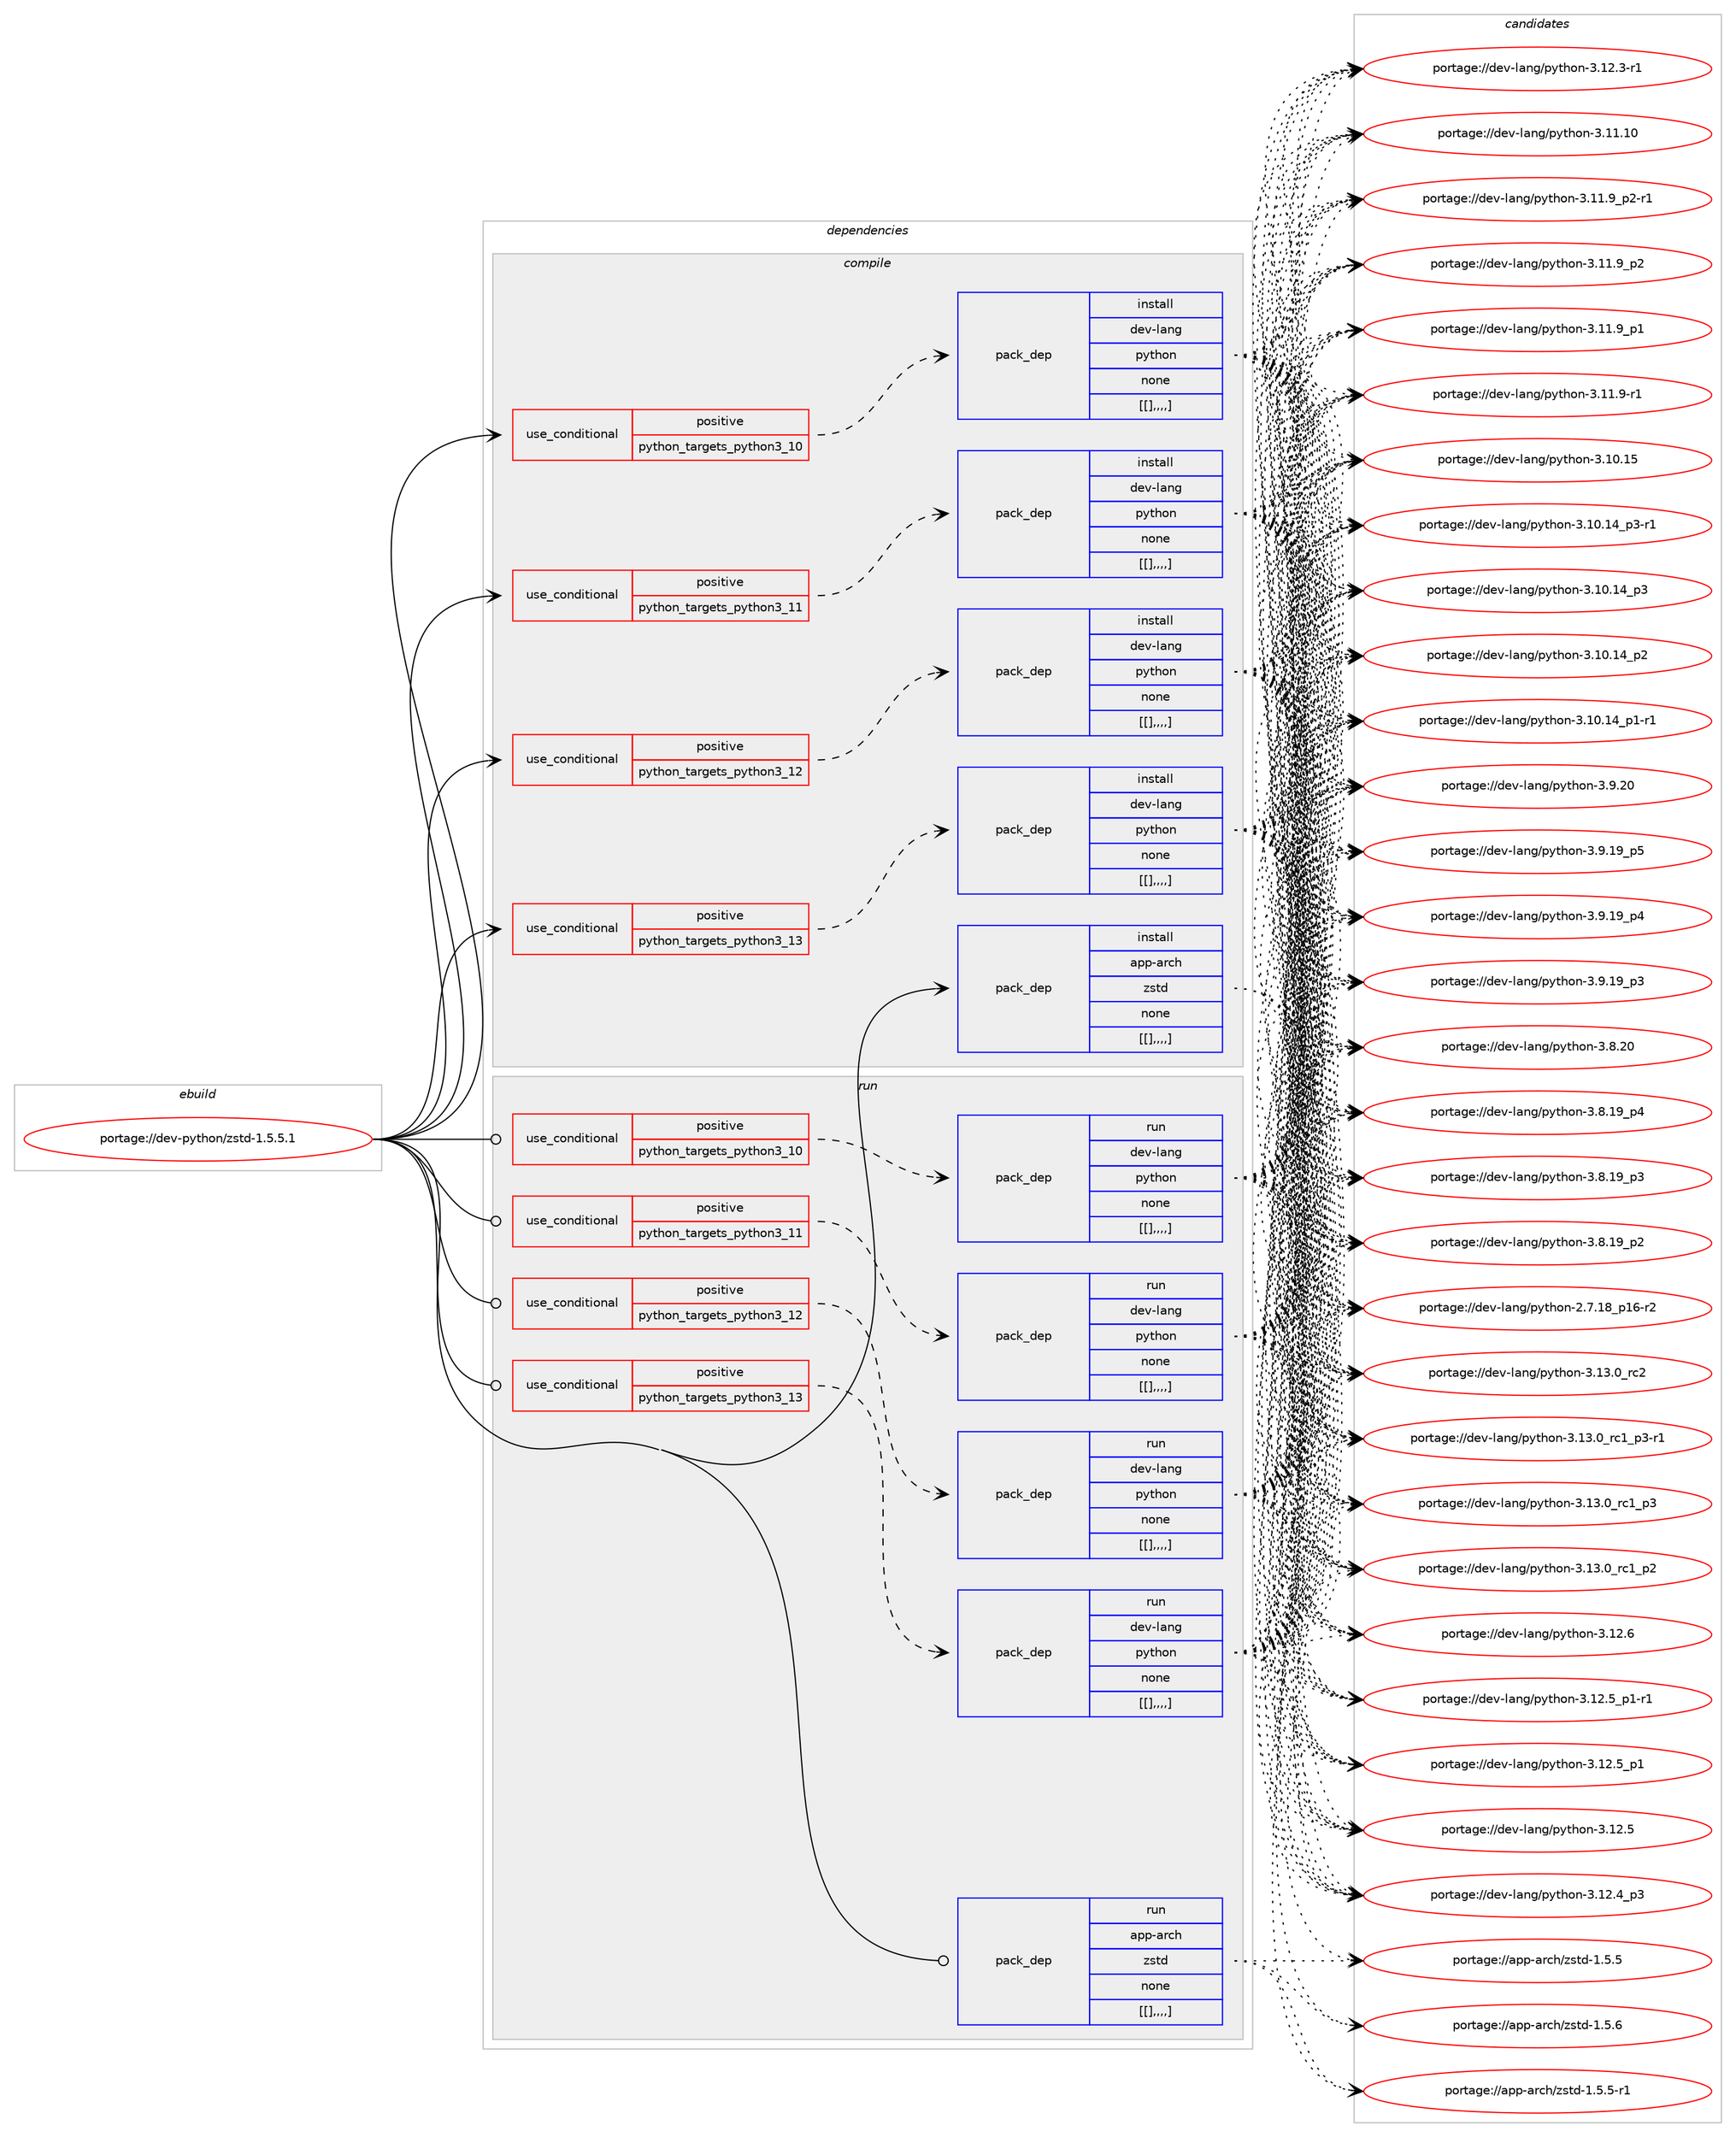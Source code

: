 digraph prolog {

# *************
# Graph options
# *************

newrank=true;
concentrate=true;
compound=true;
graph [rankdir=LR,fontname=Helvetica,fontsize=10,ranksep=1.5];#, ranksep=2.5, nodesep=0.2];
edge  [arrowhead=vee];
node  [fontname=Helvetica,fontsize=10];

# **********
# The ebuild
# **********

subgraph cluster_leftcol {
color=gray;
label=<<i>ebuild</i>>;
id [label="portage://dev-python/zstd-1.5.5.1", color=red, width=4, href="../dev-python/zstd-1.5.5.1.svg"];
}

# ****************
# The dependencies
# ****************

subgraph cluster_midcol {
color=gray;
label=<<i>dependencies</i>>;
subgraph cluster_compile {
fillcolor="#eeeeee";
style=filled;
label=<<i>compile</i>>;
subgraph cond42718 {
dependency170737 [label=<<TABLE BORDER="0" CELLBORDER="1" CELLSPACING="0" CELLPADDING="4"><TR><TD ROWSPAN="3" CELLPADDING="10">use_conditional</TD></TR><TR><TD>positive</TD></TR><TR><TD>python_targets_python3_10</TD></TR></TABLE>>, shape=none, color=red];
subgraph pack126753 {
dependency170738 [label=<<TABLE BORDER="0" CELLBORDER="1" CELLSPACING="0" CELLPADDING="4" WIDTH="220"><TR><TD ROWSPAN="6" CELLPADDING="30">pack_dep</TD></TR><TR><TD WIDTH="110">install</TD></TR><TR><TD>dev-lang</TD></TR><TR><TD>python</TD></TR><TR><TD>none</TD></TR><TR><TD>[[],,,,]</TD></TR></TABLE>>, shape=none, color=blue];
}
dependency170737:e -> dependency170738:w [weight=20,style="dashed",arrowhead="vee"];
}
id:e -> dependency170737:w [weight=20,style="solid",arrowhead="vee"];
subgraph cond42719 {
dependency170739 [label=<<TABLE BORDER="0" CELLBORDER="1" CELLSPACING="0" CELLPADDING="4"><TR><TD ROWSPAN="3" CELLPADDING="10">use_conditional</TD></TR><TR><TD>positive</TD></TR><TR><TD>python_targets_python3_11</TD></TR></TABLE>>, shape=none, color=red];
subgraph pack126754 {
dependency170740 [label=<<TABLE BORDER="0" CELLBORDER="1" CELLSPACING="0" CELLPADDING="4" WIDTH="220"><TR><TD ROWSPAN="6" CELLPADDING="30">pack_dep</TD></TR><TR><TD WIDTH="110">install</TD></TR><TR><TD>dev-lang</TD></TR><TR><TD>python</TD></TR><TR><TD>none</TD></TR><TR><TD>[[],,,,]</TD></TR></TABLE>>, shape=none, color=blue];
}
dependency170739:e -> dependency170740:w [weight=20,style="dashed",arrowhead="vee"];
}
id:e -> dependency170739:w [weight=20,style="solid",arrowhead="vee"];
subgraph cond42720 {
dependency170741 [label=<<TABLE BORDER="0" CELLBORDER="1" CELLSPACING="0" CELLPADDING="4"><TR><TD ROWSPAN="3" CELLPADDING="10">use_conditional</TD></TR><TR><TD>positive</TD></TR><TR><TD>python_targets_python3_12</TD></TR></TABLE>>, shape=none, color=red];
subgraph pack126755 {
dependency170742 [label=<<TABLE BORDER="0" CELLBORDER="1" CELLSPACING="0" CELLPADDING="4" WIDTH="220"><TR><TD ROWSPAN="6" CELLPADDING="30">pack_dep</TD></TR><TR><TD WIDTH="110">install</TD></TR><TR><TD>dev-lang</TD></TR><TR><TD>python</TD></TR><TR><TD>none</TD></TR><TR><TD>[[],,,,]</TD></TR></TABLE>>, shape=none, color=blue];
}
dependency170741:e -> dependency170742:w [weight=20,style="dashed",arrowhead="vee"];
}
id:e -> dependency170741:w [weight=20,style="solid",arrowhead="vee"];
subgraph cond42721 {
dependency170743 [label=<<TABLE BORDER="0" CELLBORDER="1" CELLSPACING="0" CELLPADDING="4"><TR><TD ROWSPAN="3" CELLPADDING="10">use_conditional</TD></TR><TR><TD>positive</TD></TR><TR><TD>python_targets_python3_13</TD></TR></TABLE>>, shape=none, color=red];
subgraph pack126756 {
dependency170744 [label=<<TABLE BORDER="0" CELLBORDER="1" CELLSPACING="0" CELLPADDING="4" WIDTH="220"><TR><TD ROWSPAN="6" CELLPADDING="30">pack_dep</TD></TR><TR><TD WIDTH="110">install</TD></TR><TR><TD>dev-lang</TD></TR><TR><TD>python</TD></TR><TR><TD>none</TD></TR><TR><TD>[[],,,,]</TD></TR></TABLE>>, shape=none, color=blue];
}
dependency170743:e -> dependency170744:w [weight=20,style="dashed",arrowhead="vee"];
}
id:e -> dependency170743:w [weight=20,style="solid",arrowhead="vee"];
subgraph pack126757 {
dependency170745 [label=<<TABLE BORDER="0" CELLBORDER="1" CELLSPACING="0" CELLPADDING="4" WIDTH="220"><TR><TD ROWSPAN="6" CELLPADDING="30">pack_dep</TD></TR><TR><TD WIDTH="110">install</TD></TR><TR><TD>app-arch</TD></TR><TR><TD>zstd</TD></TR><TR><TD>none</TD></TR><TR><TD>[[],,,,]</TD></TR></TABLE>>, shape=none, color=blue];
}
id:e -> dependency170745:w [weight=20,style="solid",arrowhead="vee"];
}
subgraph cluster_compileandrun {
fillcolor="#eeeeee";
style=filled;
label=<<i>compile and run</i>>;
}
subgraph cluster_run {
fillcolor="#eeeeee";
style=filled;
label=<<i>run</i>>;
subgraph cond42722 {
dependency170746 [label=<<TABLE BORDER="0" CELLBORDER="1" CELLSPACING="0" CELLPADDING="4"><TR><TD ROWSPAN="3" CELLPADDING="10">use_conditional</TD></TR><TR><TD>positive</TD></TR><TR><TD>python_targets_python3_10</TD></TR></TABLE>>, shape=none, color=red];
subgraph pack126758 {
dependency170747 [label=<<TABLE BORDER="0" CELLBORDER="1" CELLSPACING="0" CELLPADDING="4" WIDTH="220"><TR><TD ROWSPAN="6" CELLPADDING="30">pack_dep</TD></TR><TR><TD WIDTH="110">run</TD></TR><TR><TD>dev-lang</TD></TR><TR><TD>python</TD></TR><TR><TD>none</TD></TR><TR><TD>[[],,,,]</TD></TR></TABLE>>, shape=none, color=blue];
}
dependency170746:e -> dependency170747:w [weight=20,style="dashed",arrowhead="vee"];
}
id:e -> dependency170746:w [weight=20,style="solid",arrowhead="odot"];
subgraph cond42723 {
dependency170748 [label=<<TABLE BORDER="0" CELLBORDER="1" CELLSPACING="0" CELLPADDING="4"><TR><TD ROWSPAN="3" CELLPADDING="10">use_conditional</TD></TR><TR><TD>positive</TD></TR><TR><TD>python_targets_python3_11</TD></TR></TABLE>>, shape=none, color=red];
subgraph pack126759 {
dependency170749 [label=<<TABLE BORDER="0" CELLBORDER="1" CELLSPACING="0" CELLPADDING="4" WIDTH="220"><TR><TD ROWSPAN="6" CELLPADDING="30">pack_dep</TD></TR><TR><TD WIDTH="110">run</TD></TR><TR><TD>dev-lang</TD></TR><TR><TD>python</TD></TR><TR><TD>none</TD></TR><TR><TD>[[],,,,]</TD></TR></TABLE>>, shape=none, color=blue];
}
dependency170748:e -> dependency170749:w [weight=20,style="dashed",arrowhead="vee"];
}
id:e -> dependency170748:w [weight=20,style="solid",arrowhead="odot"];
subgraph cond42724 {
dependency170750 [label=<<TABLE BORDER="0" CELLBORDER="1" CELLSPACING="0" CELLPADDING="4"><TR><TD ROWSPAN="3" CELLPADDING="10">use_conditional</TD></TR><TR><TD>positive</TD></TR><TR><TD>python_targets_python3_12</TD></TR></TABLE>>, shape=none, color=red];
subgraph pack126760 {
dependency170751 [label=<<TABLE BORDER="0" CELLBORDER="1" CELLSPACING="0" CELLPADDING="4" WIDTH="220"><TR><TD ROWSPAN="6" CELLPADDING="30">pack_dep</TD></TR><TR><TD WIDTH="110">run</TD></TR><TR><TD>dev-lang</TD></TR><TR><TD>python</TD></TR><TR><TD>none</TD></TR><TR><TD>[[],,,,]</TD></TR></TABLE>>, shape=none, color=blue];
}
dependency170750:e -> dependency170751:w [weight=20,style="dashed",arrowhead="vee"];
}
id:e -> dependency170750:w [weight=20,style="solid",arrowhead="odot"];
subgraph cond42725 {
dependency170752 [label=<<TABLE BORDER="0" CELLBORDER="1" CELLSPACING="0" CELLPADDING="4"><TR><TD ROWSPAN="3" CELLPADDING="10">use_conditional</TD></TR><TR><TD>positive</TD></TR><TR><TD>python_targets_python3_13</TD></TR></TABLE>>, shape=none, color=red];
subgraph pack126761 {
dependency170753 [label=<<TABLE BORDER="0" CELLBORDER="1" CELLSPACING="0" CELLPADDING="4" WIDTH="220"><TR><TD ROWSPAN="6" CELLPADDING="30">pack_dep</TD></TR><TR><TD WIDTH="110">run</TD></TR><TR><TD>dev-lang</TD></TR><TR><TD>python</TD></TR><TR><TD>none</TD></TR><TR><TD>[[],,,,]</TD></TR></TABLE>>, shape=none, color=blue];
}
dependency170752:e -> dependency170753:w [weight=20,style="dashed",arrowhead="vee"];
}
id:e -> dependency170752:w [weight=20,style="solid",arrowhead="odot"];
subgraph pack126762 {
dependency170754 [label=<<TABLE BORDER="0" CELLBORDER="1" CELLSPACING="0" CELLPADDING="4" WIDTH="220"><TR><TD ROWSPAN="6" CELLPADDING="30">pack_dep</TD></TR><TR><TD WIDTH="110">run</TD></TR><TR><TD>app-arch</TD></TR><TR><TD>zstd</TD></TR><TR><TD>none</TD></TR><TR><TD>[[],,,,]</TD></TR></TABLE>>, shape=none, color=blue];
}
id:e -> dependency170754:w [weight=20,style="solid",arrowhead="odot"];
}
}

# **************
# The candidates
# **************

subgraph cluster_choices {
rank=same;
color=gray;
label=<<i>candidates</i>>;

subgraph choice126753 {
color=black;
nodesep=1;
choice10010111845108971101034711212111610411111045514649514648951149950 [label="portage://dev-lang/python-3.13.0_rc2", color=red, width=4,href="../dev-lang/python-3.13.0_rc2.svg"];
choice1001011184510897110103471121211161041111104551464951464895114994995112514511449 [label="portage://dev-lang/python-3.13.0_rc1_p3-r1", color=red, width=4,href="../dev-lang/python-3.13.0_rc1_p3-r1.svg"];
choice100101118451089711010347112121116104111110455146495146489511499499511251 [label="portage://dev-lang/python-3.13.0_rc1_p3", color=red, width=4,href="../dev-lang/python-3.13.0_rc1_p3.svg"];
choice100101118451089711010347112121116104111110455146495146489511499499511250 [label="portage://dev-lang/python-3.13.0_rc1_p2", color=red, width=4,href="../dev-lang/python-3.13.0_rc1_p2.svg"];
choice10010111845108971101034711212111610411111045514649504654 [label="portage://dev-lang/python-3.12.6", color=red, width=4,href="../dev-lang/python-3.12.6.svg"];
choice1001011184510897110103471121211161041111104551464950465395112494511449 [label="portage://dev-lang/python-3.12.5_p1-r1", color=red, width=4,href="../dev-lang/python-3.12.5_p1-r1.svg"];
choice100101118451089711010347112121116104111110455146495046539511249 [label="portage://dev-lang/python-3.12.5_p1", color=red, width=4,href="../dev-lang/python-3.12.5_p1.svg"];
choice10010111845108971101034711212111610411111045514649504653 [label="portage://dev-lang/python-3.12.5", color=red, width=4,href="../dev-lang/python-3.12.5.svg"];
choice100101118451089711010347112121116104111110455146495046529511251 [label="portage://dev-lang/python-3.12.4_p3", color=red, width=4,href="../dev-lang/python-3.12.4_p3.svg"];
choice100101118451089711010347112121116104111110455146495046514511449 [label="portage://dev-lang/python-3.12.3-r1", color=red, width=4,href="../dev-lang/python-3.12.3-r1.svg"];
choice1001011184510897110103471121211161041111104551464949464948 [label="portage://dev-lang/python-3.11.10", color=red, width=4,href="../dev-lang/python-3.11.10.svg"];
choice1001011184510897110103471121211161041111104551464949465795112504511449 [label="portage://dev-lang/python-3.11.9_p2-r1", color=red, width=4,href="../dev-lang/python-3.11.9_p2-r1.svg"];
choice100101118451089711010347112121116104111110455146494946579511250 [label="portage://dev-lang/python-3.11.9_p2", color=red, width=4,href="../dev-lang/python-3.11.9_p2.svg"];
choice100101118451089711010347112121116104111110455146494946579511249 [label="portage://dev-lang/python-3.11.9_p1", color=red, width=4,href="../dev-lang/python-3.11.9_p1.svg"];
choice100101118451089711010347112121116104111110455146494946574511449 [label="portage://dev-lang/python-3.11.9-r1", color=red, width=4,href="../dev-lang/python-3.11.9-r1.svg"];
choice1001011184510897110103471121211161041111104551464948464953 [label="portage://dev-lang/python-3.10.15", color=red, width=4,href="../dev-lang/python-3.10.15.svg"];
choice100101118451089711010347112121116104111110455146494846495295112514511449 [label="portage://dev-lang/python-3.10.14_p3-r1", color=red, width=4,href="../dev-lang/python-3.10.14_p3-r1.svg"];
choice10010111845108971101034711212111610411111045514649484649529511251 [label="portage://dev-lang/python-3.10.14_p3", color=red, width=4,href="../dev-lang/python-3.10.14_p3.svg"];
choice10010111845108971101034711212111610411111045514649484649529511250 [label="portage://dev-lang/python-3.10.14_p2", color=red, width=4,href="../dev-lang/python-3.10.14_p2.svg"];
choice100101118451089711010347112121116104111110455146494846495295112494511449 [label="portage://dev-lang/python-3.10.14_p1-r1", color=red, width=4,href="../dev-lang/python-3.10.14_p1-r1.svg"];
choice10010111845108971101034711212111610411111045514657465048 [label="portage://dev-lang/python-3.9.20", color=red, width=4,href="../dev-lang/python-3.9.20.svg"];
choice100101118451089711010347112121116104111110455146574649579511253 [label="portage://dev-lang/python-3.9.19_p5", color=red, width=4,href="../dev-lang/python-3.9.19_p5.svg"];
choice100101118451089711010347112121116104111110455146574649579511252 [label="portage://dev-lang/python-3.9.19_p4", color=red, width=4,href="../dev-lang/python-3.9.19_p4.svg"];
choice100101118451089711010347112121116104111110455146574649579511251 [label="portage://dev-lang/python-3.9.19_p3", color=red, width=4,href="../dev-lang/python-3.9.19_p3.svg"];
choice10010111845108971101034711212111610411111045514656465048 [label="portage://dev-lang/python-3.8.20", color=red, width=4,href="../dev-lang/python-3.8.20.svg"];
choice100101118451089711010347112121116104111110455146564649579511252 [label="portage://dev-lang/python-3.8.19_p4", color=red, width=4,href="../dev-lang/python-3.8.19_p4.svg"];
choice100101118451089711010347112121116104111110455146564649579511251 [label="portage://dev-lang/python-3.8.19_p3", color=red, width=4,href="../dev-lang/python-3.8.19_p3.svg"];
choice100101118451089711010347112121116104111110455146564649579511250 [label="portage://dev-lang/python-3.8.19_p2", color=red, width=4,href="../dev-lang/python-3.8.19_p2.svg"];
choice100101118451089711010347112121116104111110455046554649569511249544511450 [label="portage://dev-lang/python-2.7.18_p16-r2", color=red, width=4,href="../dev-lang/python-2.7.18_p16-r2.svg"];
dependency170738:e -> choice10010111845108971101034711212111610411111045514649514648951149950:w [style=dotted,weight="100"];
dependency170738:e -> choice1001011184510897110103471121211161041111104551464951464895114994995112514511449:w [style=dotted,weight="100"];
dependency170738:e -> choice100101118451089711010347112121116104111110455146495146489511499499511251:w [style=dotted,weight="100"];
dependency170738:e -> choice100101118451089711010347112121116104111110455146495146489511499499511250:w [style=dotted,weight="100"];
dependency170738:e -> choice10010111845108971101034711212111610411111045514649504654:w [style=dotted,weight="100"];
dependency170738:e -> choice1001011184510897110103471121211161041111104551464950465395112494511449:w [style=dotted,weight="100"];
dependency170738:e -> choice100101118451089711010347112121116104111110455146495046539511249:w [style=dotted,weight="100"];
dependency170738:e -> choice10010111845108971101034711212111610411111045514649504653:w [style=dotted,weight="100"];
dependency170738:e -> choice100101118451089711010347112121116104111110455146495046529511251:w [style=dotted,weight="100"];
dependency170738:e -> choice100101118451089711010347112121116104111110455146495046514511449:w [style=dotted,weight="100"];
dependency170738:e -> choice1001011184510897110103471121211161041111104551464949464948:w [style=dotted,weight="100"];
dependency170738:e -> choice1001011184510897110103471121211161041111104551464949465795112504511449:w [style=dotted,weight="100"];
dependency170738:e -> choice100101118451089711010347112121116104111110455146494946579511250:w [style=dotted,weight="100"];
dependency170738:e -> choice100101118451089711010347112121116104111110455146494946579511249:w [style=dotted,weight="100"];
dependency170738:e -> choice100101118451089711010347112121116104111110455146494946574511449:w [style=dotted,weight="100"];
dependency170738:e -> choice1001011184510897110103471121211161041111104551464948464953:w [style=dotted,weight="100"];
dependency170738:e -> choice100101118451089711010347112121116104111110455146494846495295112514511449:w [style=dotted,weight="100"];
dependency170738:e -> choice10010111845108971101034711212111610411111045514649484649529511251:w [style=dotted,weight="100"];
dependency170738:e -> choice10010111845108971101034711212111610411111045514649484649529511250:w [style=dotted,weight="100"];
dependency170738:e -> choice100101118451089711010347112121116104111110455146494846495295112494511449:w [style=dotted,weight="100"];
dependency170738:e -> choice10010111845108971101034711212111610411111045514657465048:w [style=dotted,weight="100"];
dependency170738:e -> choice100101118451089711010347112121116104111110455146574649579511253:w [style=dotted,weight="100"];
dependency170738:e -> choice100101118451089711010347112121116104111110455146574649579511252:w [style=dotted,weight="100"];
dependency170738:e -> choice100101118451089711010347112121116104111110455146574649579511251:w [style=dotted,weight="100"];
dependency170738:e -> choice10010111845108971101034711212111610411111045514656465048:w [style=dotted,weight="100"];
dependency170738:e -> choice100101118451089711010347112121116104111110455146564649579511252:w [style=dotted,weight="100"];
dependency170738:e -> choice100101118451089711010347112121116104111110455146564649579511251:w [style=dotted,weight="100"];
dependency170738:e -> choice100101118451089711010347112121116104111110455146564649579511250:w [style=dotted,weight="100"];
dependency170738:e -> choice100101118451089711010347112121116104111110455046554649569511249544511450:w [style=dotted,weight="100"];
}
subgraph choice126754 {
color=black;
nodesep=1;
choice10010111845108971101034711212111610411111045514649514648951149950 [label="portage://dev-lang/python-3.13.0_rc2", color=red, width=4,href="../dev-lang/python-3.13.0_rc2.svg"];
choice1001011184510897110103471121211161041111104551464951464895114994995112514511449 [label="portage://dev-lang/python-3.13.0_rc1_p3-r1", color=red, width=4,href="../dev-lang/python-3.13.0_rc1_p3-r1.svg"];
choice100101118451089711010347112121116104111110455146495146489511499499511251 [label="portage://dev-lang/python-3.13.0_rc1_p3", color=red, width=4,href="../dev-lang/python-3.13.0_rc1_p3.svg"];
choice100101118451089711010347112121116104111110455146495146489511499499511250 [label="portage://dev-lang/python-3.13.0_rc1_p2", color=red, width=4,href="../dev-lang/python-3.13.0_rc1_p2.svg"];
choice10010111845108971101034711212111610411111045514649504654 [label="portage://dev-lang/python-3.12.6", color=red, width=4,href="../dev-lang/python-3.12.6.svg"];
choice1001011184510897110103471121211161041111104551464950465395112494511449 [label="portage://dev-lang/python-3.12.5_p1-r1", color=red, width=4,href="../dev-lang/python-3.12.5_p1-r1.svg"];
choice100101118451089711010347112121116104111110455146495046539511249 [label="portage://dev-lang/python-3.12.5_p1", color=red, width=4,href="../dev-lang/python-3.12.5_p1.svg"];
choice10010111845108971101034711212111610411111045514649504653 [label="portage://dev-lang/python-3.12.5", color=red, width=4,href="../dev-lang/python-3.12.5.svg"];
choice100101118451089711010347112121116104111110455146495046529511251 [label="portage://dev-lang/python-3.12.4_p3", color=red, width=4,href="../dev-lang/python-3.12.4_p3.svg"];
choice100101118451089711010347112121116104111110455146495046514511449 [label="portage://dev-lang/python-3.12.3-r1", color=red, width=4,href="../dev-lang/python-3.12.3-r1.svg"];
choice1001011184510897110103471121211161041111104551464949464948 [label="portage://dev-lang/python-3.11.10", color=red, width=4,href="../dev-lang/python-3.11.10.svg"];
choice1001011184510897110103471121211161041111104551464949465795112504511449 [label="portage://dev-lang/python-3.11.9_p2-r1", color=red, width=4,href="../dev-lang/python-3.11.9_p2-r1.svg"];
choice100101118451089711010347112121116104111110455146494946579511250 [label="portage://dev-lang/python-3.11.9_p2", color=red, width=4,href="../dev-lang/python-3.11.9_p2.svg"];
choice100101118451089711010347112121116104111110455146494946579511249 [label="portage://dev-lang/python-3.11.9_p1", color=red, width=4,href="../dev-lang/python-3.11.9_p1.svg"];
choice100101118451089711010347112121116104111110455146494946574511449 [label="portage://dev-lang/python-3.11.9-r1", color=red, width=4,href="../dev-lang/python-3.11.9-r1.svg"];
choice1001011184510897110103471121211161041111104551464948464953 [label="portage://dev-lang/python-3.10.15", color=red, width=4,href="../dev-lang/python-3.10.15.svg"];
choice100101118451089711010347112121116104111110455146494846495295112514511449 [label="portage://dev-lang/python-3.10.14_p3-r1", color=red, width=4,href="../dev-lang/python-3.10.14_p3-r1.svg"];
choice10010111845108971101034711212111610411111045514649484649529511251 [label="portage://dev-lang/python-3.10.14_p3", color=red, width=4,href="../dev-lang/python-3.10.14_p3.svg"];
choice10010111845108971101034711212111610411111045514649484649529511250 [label="portage://dev-lang/python-3.10.14_p2", color=red, width=4,href="../dev-lang/python-3.10.14_p2.svg"];
choice100101118451089711010347112121116104111110455146494846495295112494511449 [label="portage://dev-lang/python-3.10.14_p1-r1", color=red, width=4,href="../dev-lang/python-3.10.14_p1-r1.svg"];
choice10010111845108971101034711212111610411111045514657465048 [label="portage://dev-lang/python-3.9.20", color=red, width=4,href="../dev-lang/python-3.9.20.svg"];
choice100101118451089711010347112121116104111110455146574649579511253 [label="portage://dev-lang/python-3.9.19_p5", color=red, width=4,href="../dev-lang/python-3.9.19_p5.svg"];
choice100101118451089711010347112121116104111110455146574649579511252 [label="portage://dev-lang/python-3.9.19_p4", color=red, width=4,href="../dev-lang/python-3.9.19_p4.svg"];
choice100101118451089711010347112121116104111110455146574649579511251 [label="portage://dev-lang/python-3.9.19_p3", color=red, width=4,href="../dev-lang/python-3.9.19_p3.svg"];
choice10010111845108971101034711212111610411111045514656465048 [label="portage://dev-lang/python-3.8.20", color=red, width=4,href="../dev-lang/python-3.8.20.svg"];
choice100101118451089711010347112121116104111110455146564649579511252 [label="portage://dev-lang/python-3.8.19_p4", color=red, width=4,href="../dev-lang/python-3.8.19_p4.svg"];
choice100101118451089711010347112121116104111110455146564649579511251 [label="portage://dev-lang/python-3.8.19_p3", color=red, width=4,href="../dev-lang/python-3.8.19_p3.svg"];
choice100101118451089711010347112121116104111110455146564649579511250 [label="portage://dev-lang/python-3.8.19_p2", color=red, width=4,href="../dev-lang/python-3.8.19_p2.svg"];
choice100101118451089711010347112121116104111110455046554649569511249544511450 [label="portage://dev-lang/python-2.7.18_p16-r2", color=red, width=4,href="../dev-lang/python-2.7.18_p16-r2.svg"];
dependency170740:e -> choice10010111845108971101034711212111610411111045514649514648951149950:w [style=dotted,weight="100"];
dependency170740:e -> choice1001011184510897110103471121211161041111104551464951464895114994995112514511449:w [style=dotted,weight="100"];
dependency170740:e -> choice100101118451089711010347112121116104111110455146495146489511499499511251:w [style=dotted,weight="100"];
dependency170740:e -> choice100101118451089711010347112121116104111110455146495146489511499499511250:w [style=dotted,weight="100"];
dependency170740:e -> choice10010111845108971101034711212111610411111045514649504654:w [style=dotted,weight="100"];
dependency170740:e -> choice1001011184510897110103471121211161041111104551464950465395112494511449:w [style=dotted,weight="100"];
dependency170740:e -> choice100101118451089711010347112121116104111110455146495046539511249:w [style=dotted,weight="100"];
dependency170740:e -> choice10010111845108971101034711212111610411111045514649504653:w [style=dotted,weight="100"];
dependency170740:e -> choice100101118451089711010347112121116104111110455146495046529511251:w [style=dotted,weight="100"];
dependency170740:e -> choice100101118451089711010347112121116104111110455146495046514511449:w [style=dotted,weight="100"];
dependency170740:e -> choice1001011184510897110103471121211161041111104551464949464948:w [style=dotted,weight="100"];
dependency170740:e -> choice1001011184510897110103471121211161041111104551464949465795112504511449:w [style=dotted,weight="100"];
dependency170740:e -> choice100101118451089711010347112121116104111110455146494946579511250:w [style=dotted,weight="100"];
dependency170740:e -> choice100101118451089711010347112121116104111110455146494946579511249:w [style=dotted,weight="100"];
dependency170740:e -> choice100101118451089711010347112121116104111110455146494946574511449:w [style=dotted,weight="100"];
dependency170740:e -> choice1001011184510897110103471121211161041111104551464948464953:w [style=dotted,weight="100"];
dependency170740:e -> choice100101118451089711010347112121116104111110455146494846495295112514511449:w [style=dotted,weight="100"];
dependency170740:e -> choice10010111845108971101034711212111610411111045514649484649529511251:w [style=dotted,weight="100"];
dependency170740:e -> choice10010111845108971101034711212111610411111045514649484649529511250:w [style=dotted,weight="100"];
dependency170740:e -> choice100101118451089711010347112121116104111110455146494846495295112494511449:w [style=dotted,weight="100"];
dependency170740:e -> choice10010111845108971101034711212111610411111045514657465048:w [style=dotted,weight="100"];
dependency170740:e -> choice100101118451089711010347112121116104111110455146574649579511253:w [style=dotted,weight="100"];
dependency170740:e -> choice100101118451089711010347112121116104111110455146574649579511252:w [style=dotted,weight="100"];
dependency170740:e -> choice100101118451089711010347112121116104111110455146574649579511251:w [style=dotted,weight="100"];
dependency170740:e -> choice10010111845108971101034711212111610411111045514656465048:w [style=dotted,weight="100"];
dependency170740:e -> choice100101118451089711010347112121116104111110455146564649579511252:w [style=dotted,weight="100"];
dependency170740:e -> choice100101118451089711010347112121116104111110455146564649579511251:w [style=dotted,weight="100"];
dependency170740:e -> choice100101118451089711010347112121116104111110455146564649579511250:w [style=dotted,weight="100"];
dependency170740:e -> choice100101118451089711010347112121116104111110455046554649569511249544511450:w [style=dotted,weight="100"];
}
subgraph choice126755 {
color=black;
nodesep=1;
choice10010111845108971101034711212111610411111045514649514648951149950 [label="portage://dev-lang/python-3.13.0_rc2", color=red, width=4,href="../dev-lang/python-3.13.0_rc2.svg"];
choice1001011184510897110103471121211161041111104551464951464895114994995112514511449 [label="portage://dev-lang/python-3.13.0_rc1_p3-r1", color=red, width=4,href="../dev-lang/python-3.13.0_rc1_p3-r1.svg"];
choice100101118451089711010347112121116104111110455146495146489511499499511251 [label="portage://dev-lang/python-3.13.0_rc1_p3", color=red, width=4,href="../dev-lang/python-3.13.0_rc1_p3.svg"];
choice100101118451089711010347112121116104111110455146495146489511499499511250 [label="portage://dev-lang/python-3.13.0_rc1_p2", color=red, width=4,href="../dev-lang/python-3.13.0_rc1_p2.svg"];
choice10010111845108971101034711212111610411111045514649504654 [label="portage://dev-lang/python-3.12.6", color=red, width=4,href="../dev-lang/python-3.12.6.svg"];
choice1001011184510897110103471121211161041111104551464950465395112494511449 [label="portage://dev-lang/python-3.12.5_p1-r1", color=red, width=4,href="../dev-lang/python-3.12.5_p1-r1.svg"];
choice100101118451089711010347112121116104111110455146495046539511249 [label="portage://dev-lang/python-3.12.5_p1", color=red, width=4,href="../dev-lang/python-3.12.5_p1.svg"];
choice10010111845108971101034711212111610411111045514649504653 [label="portage://dev-lang/python-3.12.5", color=red, width=4,href="../dev-lang/python-3.12.5.svg"];
choice100101118451089711010347112121116104111110455146495046529511251 [label="portage://dev-lang/python-3.12.4_p3", color=red, width=4,href="../dev-lang/python-3.12.4_p3.svg"];
choice100101118451089711010347112121116104111110455146495046514511449 [label="portage://dev-lang/python-3.12.3-r1", color=red, width=4,href="../dev-lang/python-3.12.3-r1.svg"];
choice1001011184510897110103471121211161041111104551464949464948 [label="portage://dev-lang/python-3.11.10", color=red, width=4,href="../dev-lang/python-3.11.10.svg"];
choice1001011184510897110103471121211161041111104551464949465795112504511449 [label="portage://dev-lang/python-3.11.9_p2-r1", color=red, width=4,href="../dev-lang/python-3.11.9_p2-r1.svg"];
choice100101118451089711010347112121116104111110455146494946579511250 [label="portage://dev-lang/python-3.11.9_p2", color=red, width=4,href="../dev-lang/python-3.11.9_p2.svg"];
choice100101118451089711010347112121116104111110455146494946579511249 [label="portage://dev-lang/python-3.11.9_p1", color=red, width=4,href="../dev-lang/python-3.11.9_p1.svg"];
choice100101118451089711010347112121116104111110455146494946574511449 [label="portage://dev-lang/python-3.11.9-r1", color=red, width=4,href="../dev-lang/python-3.11.9-r1.svg"];
choice1001011184510897110103471121211161041111104551464948464953 [label="portage://dev-lang/python-3.10.15", color=red, width=4,href="../dev-lang/python-3.10.15.svg"];
choice100101118451089711010347112121116104111110455146494846495295112514511449 [label="portage://dev-lang/python-3.10.14_p3-r1", color=red, width=4,href="../dev-lang/python-3.10.14_p3-r1.svg"];
choice10010111845108971101034711212111610411111045514649484649529511251 [label="portage://dev-lang/python-3.10.14_p3", color=red, width=4,href="../dev-lang/python-3.10.14_p3.svg"];
choice10010111845108971101034711212111610411111045514649484649529511250 [label="portage://dev-lang/python-3.10.14_p2", color=red, width=4,href="../dev-lang/python-3.10.14_p2.svg"];
choice100101118451089711010347112121116104111110455146494846495295112494511449 [label="portage://dev-lang/python-3.10.14_p1-r1", color=red, width=4,href="../dev-lang/python-3.10.14_p1-r1.svg"];
choice10010111845108971101034711212111610411111045514657465048 [label="portage://dev-lang/python-3.9.20", color=red, width=4,href="../dev-lang/python-3.9.20.svg"];
choice100101118451089711010347112121116104111110455146574649579511253 [label="portage://dev-lang/python-3.9.19_p5", color=red, width=4,href="../dev-lang/python-3.9.19_p5.svg"];
choice100101118451089711010347112121116104111110455146574649579511252 [label="portage://dev-lang/python-3.9.19_p4", color=red, width=4,href="../dev-lang/python-3.9.19_p4.svg"];
choice100101118451089711010347112121116104111110455146574649579511251 [label="portage://dev-lang/python-3.9.19_p3", color=red, width=4,href="../dev-lang/python-3.9.19_p3.svg"];
choice10010111845108971101034711212111610411111045514656465048 [label="portage://dev-lang/python-3.8.20", color=red, width=4,href="../dev-lang/python-3.8.20.svg"];
choice100101118451089711010347112121116104111110455146564649579511252 [label="portage://dev-lang/python-3.8.19_p4", color=red, width=4,href="../dev-lang/python-3.8.19_p4.svg"];
choice100101118451089711010347112121116104111110455146564649579511251 [label="portage://dev-lang/python-3.8.19_p3", color=red, width=4,href="../dev-lang/python-3.8.19_p3.svg"];
choice100101118451089711010347112121116104111110455146564649579511250 [label="portage://dev-lang/python-3.8.19_p2", color=red, width=4,href="../dev-lang/python-3.8.19_p2.svg"];
choice100101118451089711010347112121116104111110455046554649569511249544511450 [label="portage://dev-lang/python-2.7.18_p16-r2", color=red, width=4,href="../dev-lang/python-2.7.18_p16-r2.svg"];
dependency170742:e -> choice10010111845108971101034711212111610411111045514649514648951149950:w [style=dotted,weight="100"];
dependency170742:e -> choice1001011184510897110103471121211161041111104551464951464895114994995112514511449:w [style=dotted,weight="100"];
dependency170742:e -> choice100101118451089711010347112121116104111110455146495146489511499499511251:w [style=dotted,weight="100"];
dependency170742:e -> choice100101118451089711010347112121116104111110455146495146489511499499511250:w [style=dotted,weight="100"];
dependency170742:e -> choice10010111845108971101034711212111610411111045514649504654:w [style=dotted,weight="100"];
dependency170742:e -> choice1001011184510897110103471121211161041111104551464950465395112494511449:w [style=dotted,weight="100"];
dependency170742:e -> choice100101118451089711010347112121116104111110455146495046539511249:w [style=dotted,weight="100"];
dependency170742:e -> choice10010111845108971101034711212111610411111045514649504653:w [style=dotted,weight="100"];
dependency170742:e -> choice100101118451089711010347112121116104111110455146495046529511251:w [style=dotted,weight="100"];
dependency170742:e -> choice100101118451089711010347112121116104111110455146495046514511449:w [style=dotted,weight="100"];
dependency170742:e -> choice1001011184510897110103471121211161041111104551464949464948:w [style=dotted,weight="100"];
dependency170742:e -> choice1001011184510897110103471121211161041111104551464949465795112504511449:w [style=dotted,weight="100"];
dependency170742:e -> choice100101118451089711010347112121116104111110455146494946579511250:w [style=dotted,weight="100"];
dependency170742:e -> choice100101118451089711010347112121116104111110455146494946579511249:w [style=dotted,weight="100"];
dependency170742:e -> choice100101118451089711010347112121116104111110455146494946574511449:w [style=dotted,weight="100"];
dependency170742:e -> choice1001011184510897110103471121211161041111104551464948464953:w [style=dotted,weight="100"];
dependency170742:e -> choice100101118451089711010347112121116104111110455146494846495295112514511449:w [style=dotted,weight="100"];
dependency170742:e -> choice10010111845108971101034711212111610411111045514649484649529511251:w [style=dotted,weight="100"];
dependency170742:e -> choice10010111845108971101034711212111610411111045514649484649529511250:w [style=dotted,weight="100"];
dependency170742:e -> choice100101118451089711010347112121116104111110455146494846495295112494511449:w [style=dotted,weight="100"];
dependency170742:e -> choice10010111845108971101034711212111610411111045514657465048:w [style=dotted,weight="100"];
dependency170742:e -> choice100101118451089711010347112121116104111110455146574649579511253:w [style=dotted,weight="100"];
dependency170742:e -> choice100101118451089711010347112121116104111110455146574649579511252:w [style=dotted,weight="100"];
dependency170742:e -> choice100101118451089711010347112121116104111110455146574649579511251:w [style=dotted,weight="100"];
dependency170742:e -> choice10010111845108971101034711212111610411111045514656465048:w [style=dotted,weight="100"];
dependency170742:e -> choice100101118451089711010347112121116104111110455146564649579511252:w [style=dotted,weight="100"];
dependency170742:e -> choice100101118451089711010347112121116104111110455146564649579511251:w [style=dotted,weight="100"];
dependency170742:e -> choice100101118451089711010347112121116104111110455146564649579511250:w [style=dotted,weight="100"];
dependency170742:e -> choice100101118451089711010347112121116104111110455046554649569511249544511450:w [style=dotted,weight="100"];
}
subgraph choice126756 {
color=black;
nodesep=1;
choice10010111845108971101034711212111610411111045514649514648951149950 [label="portage://dev-lang/python-3.13.0_rc2", color=red, width=4,href="../dev-lang/python-3.13.0_rc2.svg"];
choice1001011184510897110103471121211161041111104551464951464895114994995112514511449 [label="portage://dev-lang/python-3.13.0_rc1_p3-r1", color=red, width=4,href="../dev-lang/python-3.13.0_rc1_p3-r1.svg"];
choice100101118451089711010347112121116104111110455146495146489511499499511251 [label="portage://dev-lang/python-3.13.0_rc1_p3", color=red, width=4,href="../dev-lang/python-3.13.0_rc1_p3.svg"];
choice100101118451089711010347112121116104111110455146495146489511499499511250 [label="portage://dev-lang/python-3.13.0_rc1_p2", color=red, width=4,href="../dev-lang/python-3.13.0_rc1_p2.svg"];
choice10010111845108971101034711212111610411111045514649504654 [label="portage://dev-lang/python-3.12.6", color=red, width=4,href="../dev-lang/python-3.12.6.svg"];
choice1001011184510897110103471121211161041111104551464950465395112494511449 [label="portage://dev-lang/python-3.12.5_p1-r1", color=red, width=4,href="../dev-lang/python-3.12.5_p1-r1.svg"];
choice100101118451089711010347112121116104111110455146495046539511249 [label="portage://dev-lang/python-3.12.5_p1", color=red, width=4,href="../dev-lang/python-3.12.5_p1.svg"];
choice10010111845108971101034711212111610411111045514649504653 [label="portage://dev-lang/python-3.12.5", color=red, width=4,href="../dev-lang/python-3.12.5.svg"];
choice100101118451089711010347112121116104111110455146495046529511251 [label="portage://dev-lang/python-3.12.4_p3", color=red, width=4,href="../dev-lang/python-3.12.4_p3.svg"];
choice100101118451089711010347112121116104111110455146495046514511449 [label="portage://dev-lang/python-3.12.3-r1", color=red, width=4,href="../dev-lang/python-3.12.3-r1.svg"];
choice1001011184510897110103471121211161041111104551464949464948 [label="portage://dev-lang/python-3.11.10", color=red, width=4,href="../dev-lang/python-3.11.10.svg"];
choice1001011184510897110103471121211161041111104551464949465795112504511449 [label="portage://dev-lang/python-3.11.9_p2-r1", color=red, width=4,href="../dev-lang/python-3.11.9_p2-r1.svg"];
choice100101118451089711010347112121116104111110455146494946579511250 [label="portage://dev-lang/python-3.11.9_p2", color=red, width=4,href="../dev-lang/python-3.11.9_p2.svg"];
choice100101118451089711010347112121116104111110455146494946579511249 [label="portage://dev-lang/python-3.11.9_p1", color=red, width=4,href="../dev-lang/python-3.11.9_p1.svg"];
choice100101118451089711010347112121116104111110455146494946574511449 [label="portage://dev-lang/python-3.11.9-r1", color=red, width=4,href="../dev-lang/python-3.11.9-r1.svg"];
choice1001011184510897110103471121211161041111104551464948464953 [label="portage://dev-lang/python-3.10.15", color=red, width=4,href="../dev-lang/python-3.10.15.svg"];
choice100101118451089711010347112121116104111110455146494846495295112514511449 [label="portage://dev-lang/python-3.10.14_p3-r1", color=red, width=4,href="../dev-lang/python-3.10.14_p3-r1.svg"];
choice10010111845108971101034711212111610411111045514649484649529511251 [label="portage://dev-lang/python-3.10.14_p3", color=red, width=4,href="../dev-lang/python-3.10.14_p3.svg"];
choice10010111845108971101034711212111610411111045514649484649529511250 [label="portage://dev-lang/python-3.10.14_p2", color=red, width=4,href="../dev-lang/python-3.10.14_p2.svg"];
choice100101118451089711010347112121116104111110455146494846495295112494511449 [label="portage://dev-lang/python-3.10.14_p1-r1", color=red, width=4,href="../dev-lang/python-3.10.14_p1-r1.svg"];
choice10010111845108971101034711212111610411111045514657465048 [label="portage://dev-lang/python-3.9.20", color=red, width=4,href="../dev-lang/python-3.9.20.svg"];
choice100101118451089711010347112121116104111110455146574649579511253 [label="portage://dev-lang/python-3.9.19_p5", color=red, width=4,href="../dev-lang/python-3.9.19_p5.svg"];
choice100101118451089711010347112121116104111110455146574649579511252 [label="portage://dev-lang/python-3.9.19_p4", color=red, width=4,href="../dev-lang/python-3.9.19_p4.svg"];
choice100101118451089711010347112121116104111110455146574649579511251 [label="portage://dev-lang/python-3.9.19_p3", color=red, width=4,href="../dev-lang/python-3.9.19_p3.svg"];
choice10010111845108971101034711212111610411111045514656465048 [label="portage://dev-lang/python-3.8.20", color=red, width=4,href="../dev-lang/python-3.8.20.svg"];
choice100101118451089711010347112121116104111110455146564649579511252 [label="portage://dev-lang/python-3.8.19_p4", color=red, width=4,href="../dev-lang/python-3.8.19_p4.svg"];
choice100101118451089711010347112121116104111110455146564649579511251 [label="portage://dev-lang/python-3.8.19_p3", color=red, width=4,href="../dev-lang/python-3.8.19_p3.svg"];
choice100101118451089711010347112121116104111110455146564649579511250 [label="portage://dev-lang/python-3.8.19_p2", color=red, width=4,href="../dev-lang/python-3.8.19_p2.svg"];
choice100101118451089711010347112121116104111110455046554649569511249544511450 [label="portage://dev-lang/python-2.7.18_p16-r2", color=red, width=4,href="../dev-lang/python-2.7.18_p16-r2.svg"];
dependency170744:e -> choice10010111845108971101034711212111610411111045514649514648951149950:w [style=dotted,weight="100"];
dependency170744:e -> choice1001011184510897110103471121211161041111104551464951464895114994995112514511449:w [style=dotted,weight="100"];
dependency170744:e -> choice100101118451089711010347112121116104111110455146495146489511499499511251:w [style=dotted,weight="100"];
dependency170744:e -> choice100101118451089711010347112121116104111110455146495146489511499499511250:w [style=dotted,weight="100"];
dependency170744:e -> choice10010111845108971101034711212111610411111045514649504654:w [style=dotted,weight="100"];
dependency170744:e -> choice1001011184510897110103471121211161041111104551464950465395112494511449:w [style=dotted,weight="100"];
dependency170744:e -> choice100101118451089711010347112121116104111110455146495046539511249:w [style=dotted,weight="100"];
dependency170744:e -> choice10010111845108971101034711212111610411111045514649504653:w [style=dotted,weight="100"];
dependency170744:e -> choice100101118451089711010347112121116104111110455146495046529511251:w [style=dotted,weight="100"];
dependency170744:e -> choice100101118451089711010347112121116104111110455146495046514511449:w [style=dotted,weight="100"];
dependency170744:e -> choice1001011184510897110103471121211161041111104551464949464948:w [style=dotted,weight="100"];
dependency170744:e -> choice1001011184510897110103471121211161041111104551464949465795112504511449:w [style=dotted,weight="100"];
dependency170744:e -> choice100101118451089711010347112121116104111110455146494946579511250:w [style=dotted,weight="100"];
dependency170744:e -> choice100101118451089711010347112121116104111110455146494946579511249:w [style=dotted,weight="100"];
dependency170744:e -> choice100101118451089711010347112121116104111110455146494946574511449:w [style=dotted,weight="100"];
dependency170744:e -> choice1001011184510897110103471121211161041111104551464948464953:w [style=dotted,weight="100"];
dependency170744:e -> choice100101118451089711010347112121116104111110455146494846495295112514511449:w [style=dotted,weight="100"];
dependency170744:e -> choice10010111845108971101034711212111610411111045514649484649529511251:w [style=dotted,weight="100"];
dependency170744:e -> choice10010111845108971101034711212111610411111045514649484649529511250:w [style=dotted,weight="100"];
dependency170744:e -> choice100101118451089711010347112121116104111110455146494846495295112494511449:w [style=dotted,weight="100"];
dependency170744:e -> choice10010111845108971101034711212111610411111045514657465048:w [style=dotted,weight="100"];
dependency170744:e -> choice100101118451089711010347112121116104111110455146574649579511253:w [style=dotted,weight="100"];
dependency170744:e -> choice100101118451089711010347112121116104111110455146574649579511252:w [style=dotted,weight="100"];
dependency170744:e -> choice100101118451089711010347112121116104111110455146574649579511251:w [style=dotted,weight="100"];
dependency170744:e -> choice10010111845108971101034711212111610411111045514656465048:w [style=dotted,weight="100"];
dependency170744:e -> choice100101118451089711010347112121116104111110455146564649579511252:w [style=dotted,weight="100"];
dependency170744:e -> choice100101118451089711010347112121116104111110455146564649579511251:w [style=dotted,weight="100"];
dependency170744:e -> choice100101118451089711010347112121116104111110455146564649579511250:w [style=dotted,weight="100"];
dependency170744:e -> choice100101118451089711010347112121116104111110455046554649569511249544511450:w [style=dotted,weight="100"];
}
subgraph choice126757 {
color=black;
nodesep=1;
choice9711211245971149910447122115116100454946534654 [label="portage://app-arch/zstd-1.5.6", color=red, width=4,href="../app-arch/zstd-1.5.6.svg"];
choice97112112459711499104471221151161004549465346534511449 [label="portage://app-arch/zstd-1.5.5-r1", color=red, width=4,href="../app-arch/zstd-1.5.5-r1.svg"];
choice9711211245971149910447122115116100454946534653 [label="portage://app-arch/zstd-1.5.5", color=red, width=4,href="../app-arch/zstd-1.5.5.svg"];
dependency170745:e -> choice9711211245971149910447122115116100454946534654:w [style=dotted,weight="100"];
dependency170745:e -> choice97112112459711499104471221151161004549465346534511449:w [style=dotted,weight="100"];
dependency170745:e -> choice9711211245971149910447122115116100454946534653:w [style=dotted,weight="100"];
}
subgraph choice126758 {
color=black;
nodesep=1;
choice10010111845108971101034711212111610411111045514649514648951149950 [label="portage://dev-lang/python-3.13.0_rc2", color=red, width=4,href="../dev-lang/python-3.13.0_rc2.svg"];
choice1001011184510897110103471121211161041111104551464951464895114994995112514511449 [label="portage://dev-lang/python-3.13.0_rc1_p3-r1", color=red, width=4,href="../dev-lang/python-3.13.0_rc1_p3-r1.svg"];
choice100101118451089711010347112121116104111110455146495146489511499499511251 [label="portage://dev-lang/python-3.13.0_rc1_p3", color=red, width=4,href="../dev-lang/python-3.13.0_rc1_p3.svg"];
choice100101118451089711010347112121116104111110455146495146489511499499511250 [label="portage://dev-lang/python-3.13.0_rc1_p2", color=red, width=4,href="../dev-lang/python-3.13.0_rc1_p2.svg"];
choice10010111845108971101034711212111610411111045514649504654 [label="portage://dev-lang/python-3.12.6", color=red, width=4,href="../dev-lang/python-3.12.6.svg"];
choice1001011184510897110103471121211161041111104551464950465395112494511449 [label="portage://dev-lang/python-3.12.5_p1-r1", color=red, width=4,href="../dev-lang/python-3.12.5_p1-r1.svg"];
choice100101118451089711010347112121116104111110455146495046539511249 [label="portage://dev-lang/python-3.12.5_p1", color=red, width=4,href="../dev-lang/python-3.12.5_p1.svg"];
choice10010111845108971101034711212111610411111045514649504653 [label="portage://dev-lang/python-3.12.5", color=red, width=4,href="../dev-lang/python-3.12.5.svg"];
choice100101118451089711010347112121116104111110455146495046529511251 [label="portage://dev-lang/python-3.12.4_p3", color=red, width=4,href="../dev-lang/python-3.12.4_p3.svg"];
choice100101118451089711010347112121116104111110455146495046514511449 [label="portage://dev-lang/python-3.12.3-r1", color=red, width=4,href="../dev-lang/python-3.12.3-r1.svg"];
choice1001011184510897110103471121211161041111104551464949464948 [label="portage://dev-lang/python-3.11.10", color=red, width=4,href="../dev-lang/python-3.11.10.svg"];
choice1001011184510897110103471121211161041111104551464949465795112504511449 [label="portage://dev-lang/python-3.11.9_p2-r1", color=red, width=4,href="../dev-lang/python-3.11.9_p2-r1.svg"];
choice100101118451089711010347112121116104111110455146494946579511250 [label="portage://dev-lang/python-3.11.9_p2", color=red, width=4,href="../dev-lang/python-3.11.9_p2.svg"];
choice100101118451089711010347112121116104111110455146494946579511249 [label="portage://dev-lang/python-3.11.9_p1", color=red, width=4,href="../dev-lang/python-3.11.9_p1.svg"];
choice100101118451089711010347112121116104111110455146494946574511449 [label="portage://dev-lang/python-3.11.9-r1", color=red, width=4,href="../dev-lang/python-3.11.9-r1.svg"];
choice1001011184510897110103471121211161041111104551464948464953 [label="portage://dev-lang/python-3.10.15", color=red, width=4,href="../dev-lang/python-3.10.15.svg"];
choice100101118451089711010347112121116104111110455146494846495295112514511449 [label="portage://dev-lang/python-3.10.14_p3-r1", color=red, width=4,href="../dev-lang/python-3.10.14_p3-r1.svg"];
choice10010111845108971101034711212111610411111045514649484649529511251 [label="portage://dev-lang/python-3.10.14_p3", color=red, width=4,href="../dev-lang/python-3.10.14_p3.svg"];
choice10010111845108971101034711212111610411111045514649484649529511250 [label="portage://dev-lang/python-3.10.14_p2", color=red, width=4,href="../dev-lang/python-3.10.14_p2.svg"];
choice100101118451089711010347112121116104111110455146494846495295112494511449 [label="portage://dev-lang/python-3.10.14_p1-r1", color=red, width=4,href="../dev-lang/python-3.10.14_p1-r1.svg"];
choice10010111845108971101034711212111610411111045514657465048 [label="portage://dev-lang/python-3.9.20", color=red, width=4,href="../dev-lang/python-3.9.20.svg"];
choice100101118451089711010347112121116104111110455146574649579511253 [label="portage://dev-lang/python-3.9.19_p5", color=red, width=4,href="../dev-lang/python-3.9.19_p5.svg"];
choice100101118451089711010347112121116104111110455146574649579511252 [label="portage://dev-lang/python-3.9.19_p4", color=red, width=4,href="../dev-lang/python-3.9.19_p4.svg"];
choice100101118451089711010347112121116104111110455146574649579511251 [label="portage://dev-lang/python-3.9.19_p3", color=red, width=4,href="../dev-lang/python-3.9.19_p3.svg"];
choice10010111845108971101034711212111610411111045514656465048 [label="portage://dev-lang/python-3.8.20", color=red, width=4,href="../dev-lang/python-3.8.20.svg"];
choice100101118451089711010347112121116104111110455146564649579511252 [label="portage://dev-lang/python-3.8.19_p4", color=red, width=4,href="../dev-lang/python-3.8.19_p4.svg"];
choice100101118451089711010347112121116104111110455146564649579511251 [label="portage://dev-lang/python-3.8.19_p3", color=red, width=4,href="../dev-lang/python-3.8.19_p3.svg"];
choice100101118451089711010347112121116104111110455146564649579511250 [label="portage://dev-lang/python-3.8.19_p2", color=red, width=4,href="../dev-lang/python-3.8.19_p2.svg"];
choice100101118451089711010347112121116104111110455046554649569511249544511450 [label="portage://dev-lang/python-2.7.18_p16-r2", color=red, width=4,href="../dev-lang/python-2.7.18_p16-r2.svg"];
dependency170747:e -> choice10010111845108971101034711212111610411111045514649514648951149950:w [style=dotted,weight="100"];
dependency170747:e -> choice1001011184510897110103471121211161041111104551464951464895114994995112514511449:w [style=dotted,weight="100"];
dependency170747:e -> choice100101118451089711010347112121116104111110455146495146489511499499511251:w [style=dotted,weight="100"];
dependency170747:e -> choice100101118451089711010347112121116104111110455146495146489511499499511250:w [style=dotted,weight="100"];
dependency170747:e -> choice10010111845108971101034711212111610411111045514649504654:w [style=dotted,weight="100"];
dependency170747:e -> choice1001011184510897110103471121211161041111104551464950465395112494511449:w [style=dotted,weight="100"];
dependency170747:e -> choice100101118451089711010347112121116104111110455146495046539511249:w [style=dotted,weight="100"];
dependency170747:e -> choice10010111845108971101034711212111610411111045514649504653:w [style=dotted,weight="100"];
dependency170747:e -> choice100101118451089711010347112121116104111110455146495046529511251:w [style=dotted,weight="100"];
dependency170747:e -> choice100101118451089711010347112121116104111110455146495046514511449:w [style=dotted,weight="100"];
dependency170747:e -> choice1001011184510897110103471121211161041111104551464949464948:w [style=dotted,weight="100"];
dependency170747:e -> choice1001011184510897110103471121211161041111104551464949465795112504511449:w [style=dotted,weight="100"];
dependency170747:e -> choice100101118451089711010347112121116104111110455146494946579511250:w [style=dotted,weight="100"];
dependency170747:e -> choice100101118451089711010347112121116104111110455146494946579511249:w [style=dotted,weight="100"];
dependency170747:e -> choice100101118451089711010347112121116104111110455146494946574511449:w [style=dotted,weight="100"];
dependency170747:e -> choice1001011184510897110103471121211161041111104551464948464953:w [style=dotted,weight="100"];
dependency170747:e -> choice100101118451089711010347112121116104111110455146494846495295112514511449:w [style=dotted,weight="100"];
dependency170747:e -> choice10010111845108971101034711212111610411111045514649484649529511251:w [style=dotted,weight="100"];
dependency170747:e -> choice10010111845108971101034711212111610411111045514649484649529511250:w [style=dotted,weight="100"];
dependency170747:e -> choice100101118451089711010347112121116104111110455146494846495295112494511449:w [style=dotted,weight="100"];
dependency170747:e -> choice10010111845108971101034711212111610411111045514657465048:w [style=dotted,weight="100"];
dependency170747:e -> choice100101118451089711010347112121116104111110455146574649579511253:w [style=dotted,weight="100"];
dependency170747:e -> choice100101118451089711010347112121116104111110455146574649579511252:w [style=dotted,weight="100"];
dependency170747:e -> choice100101118451089711010347112121116104111110455146574649579511251:w [style=dotted,weight="100"];
dependency170747:e -> choice10010111845108971101034711212111610411111045514656465048:w [style=dotted,weight="100"];
dependency170747:e -> choice100101118451089711010347112121116104111110455146564649579511252:w [style=dotted,weight="100"];
dependency170747:e -> choice100101118451089711010347112121116104111110455146564649579511251:w [style=dotted,weight="100"];
dependency170747:e -> choice100101118451089711010347112121116104111110455146564649579511250:w [style=dotted,weight="100"];
dependency170747:e -> choice100101118451089711010347112121116104111110455046554649569511249544511450:w [style=dotted,weight="100"];
}
subgraph choice126759 {
color=black;
nodesep=1;
choice10010111845108971101034711212111610411111045514649514648951149950 [label="portage://dev-lang/python-3.13.0_rc2", color=red, width=4,href="../dev-lang/python-3.13.0_rc2.svg"];
choice1001011184510897110103471121211161041111104551464951464895114994995112514511449 [label="portage://dev-lang/python-3.13.0_rc1_p3-r1", color=red, width=4,href="../dev-lang/python-3.13.0_rc1_p3-r1.svg"];
choice100101118451089711010347112121116104111110455146495146489511499499511251 [label="portage://dev-lang/python-3.13.0_rc1_p3", color=red, width=4,href="../dev-lang/python-3.13.0_rc1_p3.svg"];
choice100101118451089711010347112121116104111110455146495146489511499499511250 [label="portage://dev-lang/python-3.13.0_rc1_p2", color=red, width=4,href="../dev-lang/python-3.13.0_rc1_p2.svg"];
choice10010111845108971101034711212111610411111045514649504654 [label="portage://dev-lang/python-3.12.6", color=red, width=4,href="../dev-lang/python-3.12.6.svg"];
choice1001011184510897110103471121211161041111104551464950465395112494511449 [label="portage://dev-lang/python-3.12.5_p1-r1", color=red, width=4,href="../dev-lang/python-3.12.5_p1-r1.svg"];
choice100101118451089711010347112121116104111110455146495046539511249 [label="portage://dev-lang/python-3.12.5_p1", color=red, width=4,href="../dev-lang/python-3.12.5_p1.svg"];
choice10010111845108971101034711212111610411111045514649504653 [label="portage://dev-lang/python-3.12.5", color=red, width=4,href="../dev-lang/python-3.12.5.svg"];
choice100101118451089711010347112121116104111110455146495046529511251 [label="portage://dev-lang/python-3.12.4_p3", color=red, width=4,href="../dev-lang/python-3.12.4_p3.svg"];
choice100101118451089711010347112121116104111110455146495046514511449 [label="portage://dev-lang/python-3.12.3-r1", color=red, width=4,href="../dev-lang/python-3.12.3-r1.svg"];
choice1001011184510897110103471121211161041111104551464949464948 [label="portage://dev-lang/python-3.11.10", color=red, width=4,href="../dev-lang/python-3.11.10.svg"];
choice1001011184510897110103471121211161041111104551464949465795112504511449 [label="portage://dev-lang/python-3.11.9_p2-r1", color=red, width=4,href="../dev-lang/python-3.11.9_p2-r1.svg"];
choice100101118451089711010347112121116104111110455146494946579511250 [label="portage://dev-lang/python-3.11.9_p2", color=red, width=4,href="../dev-lang/python-3.11.9_p2.svg"];
choice100101118451089711010347112121116104111110455146494946579511249 [label="portage://dev-lang/python-3.11.9_p1", color=red, width=4,href="../dev-lang/python-3.11.9_p1.svg"];
choice100101118451089711010347112121116104111110455146494946574511449 [label="portage://dev-lang/python-3.11.9-r1", color=red, width=4,href="../dev-lang/python-3.11.9-r1.svg"];
choice1001011184510897110103471121211161041111104551464948464953 [label="portage://dev-lang/python-3.10.15", color=red, width=4,href="../dev-lang/python-3.10.15.svg"];
choice100101118451089711010347112121116104111110455146494846495295112514511449 [label="portage://dev-lang/python-3.10.14_p3-r1", color=red, width=4,href="../dev-lang/python-3.10.14_p3-r1.svg"];
choice10010111845108971101034711212111610411111045514649484649529511251 [label="portage://dev-lang/python-3.10.14_p3", color=red, width=4,href="../dev-lang/python-3.10.14_p3.svg"];
choice10010111845108971101034711212111610411111045514649484649529511250 [label="portage://dev-lang/python-3.10.14_p2", color=red, width=4,href="../dev-lang/python-3.10.14_p2.svg"];
choice100101118451089711010347112121116104111110455146494846495295112494511449 [label="portage://dev-lang/python-3.10.14_p1-r1", color=red, width=4,href="../dev-lang/python-3.10.14_p1-r1.svg"];
choice10010111845108971101034711212111610411111045514657465048 [label="portage://dev-lang/python-3.9.20", color=red, width=4,href="../dev-lang/python-3.9.20.svg"];
choice100101118451089711010347112121116104111110455146574649579511253 [label="portage://dev-lang/python-3.9.19_p5", color=red, width=4,href="../dev-lang/python-3.9.19_p5.svg"];
choice100101118451089711010347112121116104111110455146574649579511252 [label="portage://dev-lang/python-3.9.19_p4", color=red, width=4,href="../dev-lang/python-3.9.19_p4.svg"];
choice100101118451089711010347112121116104111110455146574649579511251 [label="portage://dev-lang/python-3.9.19_p3", color=red, width=4,href="../dev-lang/python-3.9.19_p3.svg"];
choice10010111845108971101034711212111610411111045514656465048 [label="portage://dev-lang/python-3.8.20", color=red, width=4,href="../dev-lang/python-3.8.20.svg"];
choice100101118451089711010347112121116104111110455146564649579511252 [label="portage://dev-lang/python-3.8.19_p4", color=red, width=4,href="../dev-lang/python-3.8.19_p4.svg"];
choice100101118451089711010347112121116104111110455146564649579511251 [label="portage://dev-lang/python-3.8.19_p3", color=red, width=4,href="../dev-lang/python-3.8.19_p3.svg"];
choice100101118451089711010347112121116104111110455146564649579511250 [label="portage://dev-lang/python-3.8.19_p2", color=red, width=4,href="../dev-lang/python-3.8.19_p2.svg"];
choice100101118451089711010347112121116104111110455046554649569511249544511450 [label="portage://dev-lang/python-2.7.18_p16-r2", color=red, width=4,href="../dev-lang/python-2.7.18_p16-r2.svg"];
dependency170749:e -> choice10010111845108971101034711212111610411111045514649514648951149950:w [style=dotted,weight="100"];
dependency170749:e -> choice1001011184510897110103471121211161041111104551464951464895114994995112514511449:w [style=dotted,weight="100"];
dependency170749:e -> choice100101118451089711010347112121116104111110455146495146489511499499511251:w [style=dotted,weight="100"];
dependency170749:e -> choice100101118451089711010347112121116104111110455146495146489511499499511250:w [style=dotted,weight="100"];
dependency170749:e -> choice10010111845108971101034711212111610411111045514649504654:w [style=dotted,weight="100"];
dependency170749:e -> choice1001011184510897110103471121211161041111104551464950465395112494511449:w [style=dotted,weight="100"];
dependency170749:e -> choice100101118451089711010347112121116104111110455146495046539511249:w [style=dotted,weight="100"];
dependency170749:e -> choice10010111845108971101034711212111610411111045514649504653:w [style=dotted,weight="100"];
dependency170749:e -> choice100101118451089711010347112121116104111110455146495046529511251:w [style=dotted,weight="100"];
dependency170749:e -> choice100101118451089711010347112121116104111110455146495046514511449:w [style=dotted,weight="100"];
dependency170749:e -> choice1001011184510897110103471121211161041111104551464949464948:w [style=dotted,weight="100"];
dependency170749:e -> choice1001011184510897110103471121211161041111104551464949465795112504511449:w [style=dotted,weight="100"];
dependency170749:e -> choice100101118451089711010347112121116104111110455146494946579511250:w [style=dotted,weight="100"];
dependency170749:e -> choice100101118451089711010347112121116104111110455146494946579511249:w [style=dotted,weight="100"];
dependency170749:e -> choice100101118451089711010347112121116104111110455146494946574511449:w [style=dotted,weight="100"];
dependency170749:e -> choice1001011184510897110103471121211161041111104551464948464953:w [style=dotted,weight="100"];
dependency170749:e -> choice100101118451089711010347112121116104111110455146494846495295112514511449:w [style=dotted,weight="100"];
dependency170749:e -> choice10010111845108971101034711212111610411111045514649484649529511251:w [style=dotted,weight="100"];
dependency170749:e -> choice10010111845108971101034711212111610411111045514649484649529511250:w [style=dotted,weight="100"];
dependency170749:e -> choice100101118451089711010347112121116104111110455146494846495295112494511449:w [style=dotted,weight="100"];
dependency170749:e -> choice10010111845108971101034711212111610411111045514657465048:w [style=dotted,weight="100"];
dependency170749:e -> choice100101118451089711010347112121116104111110455146574649579511253:w [style=dotted,weight="100"];
dependency170749:e -> choice100101118451089711010347112121116104111110455146574649579511252:w [style=dotted,weight="100"];
dependency170749:e -> choice100101118451089711010347112121116104111110455146574649579511251:w [style=dotted,weight="100"];
dependency170749:e -> choice10010111845108971101034711212111610411111045514656465048:w [style=dotted,weight="100"];
dependency170749:e -> choice100101118451089711010347112121116104111110455146564649579511252:w [style=dotted,weight="100"];
dependency170749:e -> choice100101118451089711010347112121116104111110455146564649579511251:w [style=dotted,weight="100"];
dependency170749:e -> choice100101118451089711010347112121116104111110455146564649579511250:w [style=dotted,weight="100"];
dependency170749:e -> choice100101118451089711010347112121116104111110455046554649569511249544511450:w [style=dotted,weight="100"];
}
subgraph choice126760 {
color=black;
nodesep=1;
choice10010111845108971101034711212111610411111045514649514648951149950 [label="portage://dev-lang/python-3.13.0_rc2", color=red, width=4,href="../dev-lang/python-3.13.0_rc2.svg"];
choice1001011184510897110103471121211161041111104551464951464895114994995112514511449 [label="portage://dev-lang/python-3.13.0_rc1_p3-r1", color=red, width=4,href="../dev-lang/python-3.13.0_rc1_p3-r1.svg"];
choice100101118451089711010347112121116104111110455146495146489511499499511251 [label="portage://dev-lang/python-3.13.0_rc1_p3", color=red, width=4,href="../dev-lang/python-3.13.0_rc1_p3.svg"];
choice100101118451089711010347112121116104111110455146495146489511499499511250 [label="portage://dev-lang/python-3.13.0_rc1_p2", color=red, width=4,href="../dev-lang/python-3.13.0_rc1_p2.svg"];
choice10010111845108971101034711212111610411111045514649504654 [label="portage://dev-lang/python-3.12.6", color=red, width=4,href="../dev-lang/python-3.12.6.svg"];
choice1001011184510897110103471121211161041111104551464950465395112494511449 [label="portage://dev-lang/python-3.12.5_p1-r1", color=red, width=4,href="../dev-lang/python-3.12.5_p1-r1.svg"];
choice100101118451089711010347112121116104111110455146495046539511249 [label="portage://dev-lang/python-3.12.5_p1", color=red, width=4,href="../dev-lang/python-3.12.5_p1.svg"];
choice10010111845108971101034711212111610411111045514649504653 [label="portage://dev-lang/python-3.12.5", color=red, width=4,href="../dev-lang/python-3.12.5.svg"];
choice100101118451089711010347112121116104111110455146495046529511251 [label="portage://dev-lang/python-3.12.4_p3", color=red, width=4,href="../dev-lang/python-3.12.4_p3.svg"];
choice100101118451089711010347112121116104111110455146495046514511449 [label="portage://dev-lang/python-3.12.3-r1", color=red, width=4,href="../dev-lang/python-3.12.3-r1.svg"];
choice1001011184510897110103471121211161041111104551464949464948 [label="portage://dev-lang/python-3.11.10", color=red, width=4,href="../dev-lang/python-3.11.10.svg"];
choice1001011184510897110103471121211161041111104551464949465795112504511449 [label="portage://dev-lang/python-3.11.9_p2-r1", color=red, width=4,href="../dev-lang/python-3.11.9_p2-r1.svg"];
choice100101118451089711010347112121116104111110455146494946579511250 [label="portage://dev-lang/python-3.11.9_p2", color=red, width=4,href="../dev-lang/python-3.11.9_p2.svg"];
choice100101118451089711010347112121116104111110455146494946579511249 [label="portage://dev-lang/python-3.11.9_p1", color=red, width=4,href="../dev-lang/python-3.11.9_p1.svg"];
choice100101118451089711010347112121116104111110455146494946574511449 [label="portage://dev-lang/python-3.11.9-r1", color=red, width=4,href="../dev-lang/python-3.11.9-r1.svg"];
choice1001011184510897110103471121211161041111104551464948464953 [label="portage://dev-lang/python-3.10.15", color=red, width=4,href="../dev-lang/python-3.10.15.svg"];
choice100101118451089711010347112121116104111110455146494846495295112514511449 [label="portage://dev-lang/python-3.10.14_p3-r1", color=red, width=4,href="../dev-lang/python-3.10.14_p3-r1.svg"];
choice10010111845108971101034711212111610411111045514649484649529511251 [label="portage://dev-lang/python-3.10.14_p3", color=red, width=4,href="../dev-lang/python-3.10.14_p3.svg"];
choice10010111845108971101034711212111610411111045514649484649529511250 [label="portage://dev-lang/python-3.10.14_p2", color=red, width=4,href="../dev-lang/python-3.10.14_p2.svg"];
choice100101118451089711010347112121116104111110455146494846495295112494511449 [label="portage://dev-lang/python-3.10.14_p1-r1", color=red, width=4,href="../dev-lang/python-3.10.14_p1-r1.svg"];
choice10010111845108971101034711212111610411111045514657465048 [label="portage://dev-lang/python-3.9.20", color=red, width=4,href="../dev-lang/python-3.9.20.svg"];
choice100101118451089711010347112121116104111110455146574649579511253 [label="portage://dev-lang/python-3.9.19_p5", color=red, width=4,href="../dev-lang/python-3.9.19_p5.svg"];
choice100101118451089711010347112121116104111110455146574649579511252 [label="portage://dev-lang/python-3.9.19_p4", color=red, width=4,href="../dev-lang/python-3.9.19_p4.svg"];
choice100101118451089711010347112121116104111110455146574649579511251 [label="portage://dev-lang/python-3.9.19_p3", color=red, width=4,href="../dev-lang/python-3.9.19_p3.svg"];
choice10010111845108971101034711212111610411111045514656465048 [label="portage://dev-lang/python-3.8.20", color=red, width=4,href="../dev-lang/python-3.8.20.svg"];
choice100101118451089711010347112121116104111110455146564649579511252 [label="portage://dev-lang/python-3.8.19_p4", color=red, width=4,href="../dev-lang/python-3.8.19_p4.svg"];
choice100101118451089711010347112121116104111110455146564649579511251 [label="portage://dev-lang/python-3.8.19_p3", color=red, width=4,href="../dev-lang/python-3.8.19_p3.svg"];
choice100101118451089711010347112121116104111110455146564649579511250 [label="portage://dev-lang/python-3.8.19_p2", color=red, width=4,href="../dev-lang/python-3.8.19_p2.svg"];
choice100101118451089711010347112121116104111110455046554649569511249544511450 [label="portage://dev-lang/python-2.7.18_p16-r2", color=red, width=4,href="../dev-lang/python-2.7.18_p16-r2.svg"];
dependency170751:e -> choice10010111845108971101034711212111610411111045514649514648951149950:w [style=dotted,weight="100"];
dependency170751:e -> choice1001011184510897110103471121211161041111104551464951464895114994995112514511449:w [style=dotted,weight="100"];
dependency170751:e -> choice100101118451089711010347112121116104111110455146495146489511499499511251:w [style=dotted,weight="100"];
dependency170751:e -> choice100101118451089711010347112121116104111110455146495146489511499499511250:w [style=dotted,weight="100"];
dependency170751:e -> choice10010111845108971101034711212111610411111045514649504654:w [style=dotted,weight="100"];
dependency170751:e -> choice1001011184510897110103471121211161041111104551464950465395112494511449:w [style=dotted,weight="100"];
dependency170751:e -> choice100101118451089711010347112121116104111110455146495046539511249:w [style=dotted,weight="100"];
dependency170751:e -> choice10010111845108971101034711212111610411111045514649504653:w [style=dotted,weight="100"];
dependency170751:e -> choice100101118451089711010347112121116104111110455146495046529511251:w [style=dotted,weight="100"];
dependency170751:e -> choice100101118451089711010347112121116104111110455146495046514511449:w [style=dotted,weight="100"];
dependency170751:e -> choice1001011184510897110103471121211161041111104551464949464948:w [style=dotted,weight="100"];
dependency170751:e -> choice1001011184510897110103471121211161041111104551464949465795112504511449:w [style=dotted,weight="100"];
dependency170751:e -> choice100101118451089711010347112121116104111110455146494946579511250:w [style=dotted,weight="100"];
dependency170751:e -> choice100101118451089711010347112121116104111110455146494946579511249:w [style=dotted,weight="100"];
dependency170751:e -> choice100101118451089711010347112121116104111110455146494946574511449:w [style=dotted,weight="100"];
dependency170751:e -> choice1001011184510897110103471121211161041111104551464948464953:w [style=dotted,weight="100"];
dependency170751:e -> choice100101118451089711010347112121116104111110455146494846495295112514511449:w [style=dotted,weight="100"];
dependency170751:e -> choice10010111845108971101034711212111610411111045514649484649529511251:w [style=dotted,weight="100"];
dependency170751:e -> choice10010111845108971101034711212111610411111045514649484649529511250:w [style=dotted,weight="100"];
dependency170751:e -> choice100101118451089711010347112121116104111110455146494846495295112494511449:w [style=dotted,weight="100"];
dependency170751:e -> choice10010111845108971101034711212111610411111045514657465048:w [style=dotted,weight="100"];
dependency170751:e -> choice100101118451089711010347112121116104111110455146574649579511253:w [style=dotted,weight="100"];
dependency170751:e -> choice100101118451089711010347112121116104111110455146574649579511252:w [style=dotted,weight="100"];
dependency170751:e -> choice100101118451089711010347112121116104111110455146574649579511251:w [style=dotted,weight="100"];
dependency170751:e -> choice10010111845108971101034711212111610411111045514656465048:w [style=dotted,weight="100"];
dependency170751:e -> choice100101118451089711010347112121116104111110455146564649579511252:w [style=dotted,weight="100"];
dependency170751:e -> choice100101118451089711010347112121116104111110455146564649579511251:w [style=dotted,weight="100"];
dependency170751:e -> choice100101118451089711010347112121116104111110455146564649579511250:w [style=dotted,weight="100"];
dependency170751:e -> choice100101118451089711010347112121116104111110455046554649569511249544511450:w [style=dotted,weight="100"];
}
subgraph choice126761 {
color=black;
nodesep=1;
choice10010111845108971101034711212111610411111045514649514648951149950 [label="portage://dev-lang/python-3.13.0_rc2", color=red, width=4,href="../dev-lang/python-3.13.0_rc2.svg"];
choice1001011184510897110103471121211161041111104551464951464895114994995112514511449 [label="portage://dev-lang/python-3.13.0_rc1_p3-r1", color=red, width=4,href="../dev-lang/python-3.13.0_rc1_p3-r1.svg"];
choice100101118451089711010347112121116104111110455146495146489511499499511251 [label="portage://dev-lang/python-3.13.0_rc1_p3", color=red, width=4,href="../dev-lang/python-3.13.0_rc1_p3.svg"];
choice100101118451089711010347112121116104111110455146495146489511499499511250 [label="portage://dev-lang/python-3.13.0_rc1_p2", color=red, width=4,href="../dev-lang/python-3.13.0_rc1_p2.svg"];
choice10010111845108971101034711212111610411111045514649504654 [label="portage://dev-lang/python-3.12.6", color=red, width=4,href="../dev-lang/python-3.12.6.svg"];
choice1001011184510897110103471121211161041111104551464950465395112494511449 [label="portage://dev-lang/python-3.12.5_p1-r1", color=red, width=4,href="../dev-lang/python-3.12.5_p1-r1.svg"];
choice100101118451089711010347112121116104111110455146495046539511249 [label="portage://dev-lang/python-3.12.5_p1", color=red, width=4,href="../dev-lang/python-3.12.5_p1.svg"];
choice10010111845108971101034711212111610411111045514649504653 [label="portage://dev-lang/python-3.12.5", color=red, width=4,href="../dev-lang/python-3.12.5.svg"];
choice100101118451089711010347112121116104111110455146495046529511251 [label="portage://dev-lang/python-3.12.4_p3", color=red, width=4,href="../dev-lang/python-3.12.4_p3.svg"];
choice100101118451089711010347112121116104111110455146495046514511449 [label="portage://dev-lang/python-3.12.3-r1", color=red, width=4,href="../dev-lang/python-3.12.3-r1.svg"];
choice1001011184510897110103471121211161041111104551464949464948 [label="portage://dev-lang/python-3.11.10", color=red, width=4,href="../dev-lang/python-3.11.10.svg"];
choice1001011184510897110103471121211161041111104551464949465795112504511449 [label="portage://dev-lang/python-3.11.9_p2-r1", color=red, width=4,href="../dev-lang/python-3.11.9_p2-r1.svg"];
choice100101118451089711010347112121116104111110455146494946579511250 [label="portage://dev-lang/python-3.11.9_p2", color=red, width=4,href="../dev-lang/python-3.11.9_p2.svg"];
choice100101118451089711010347112121116104111110455146494946579511249 [label="portage://dev-lang/python-3.11.9_p1", color=red, width=4,href="../dev-lang/python-3.11.9_p1.svg"];
choice100101118451089711010347112121116104111110455146494946574511449 [label="portage://dev-lang/python-3.11.9-r1", color=red, width=4,href="../dev-lang/python-3.11.9-r1.svg"];
choice1001011184510897110103471121211161041111104551464948464953 [label="portage://dev-lang/python-3.10.15", color=red, width=4,href="../dev-lang/python-3.10.15.svg"];
choice100101118451089711010347112121116104111110455146494846495295112514511449 [label="portage://dev-lang/python-3.10.14_p3-r1", color=red, width=4,href="../dev-lang/python-3.10.14_p3-r1.svg"];
choice10010111845108971101034711212111610411111045514649484649529511251 [label="portage://dev-lang/python-3.10.14_p3", color=red, width=4,href="../dev-lang/python-3.10.14_p3.svg"];
choice10010111845108971101034711212111610411111045514649484649529511250 [label="portage://dev-lang/python-3.10.14_p2", color=red, width=4,href="../dev-lang/python-3.10.14_p2.svg"];
choice100101118451089711010347112121116104111110455146494846495295112494511449 [label="portage://dev-lang/python-3.10.14_p1-r1", color=red, width=4,href="../dev-lang/python-3.10.14_p1-r1.svg"];
choice10010111845108971101034711212111610411111045514657465048 [label="portage://dev-lang/python-3.9.20", color=red, width=4,href="../dev-lang/python-3.9.20.svg"];
choice100101118451089711010347112121116104111110455146574649579511253 [label="portage://dev-lang/python-3.9.19_p5", color=red, width=4,href="../dev-lang/python-3.9.19_p5.svg"];
choice100101118451089711010347112121116104111110455146574649579511252 [label="portage://dev-lang/python-3.9.19_p4", color=red, width=4,href="../dev-lang/python-3.9.19_p4.svg"];
choice100101118451089711010347112121116104111110455146574649579511251 [label="portage://dev-lang/python-3.9.19_p3", color=red, width=4,href="../dev-lang/python-3.9.19_p3.svg"];
choice10010111845108971101034711212111610411111045514656465048 [label="portage://dev-lang/python-3.8.20", color=red, width=4,href="../dev-lang/python-3.8.20.svg"];
choice100101118451089711010347112121116104111110455146564649579511252 [label="portage://dev-lang/python-3.8.19_p4", color=red, width=4,href="../dev-lang/python-3.8.19_p4.svg"];
choice100101118451089711010347112121116104111110455146564649579511251 [label="portage://dev-lang/python-3.8.19_p3", color=red, width=4,href="../dev-lang/python-3.8.19_p3.svg"];
choice100101118451089711010347112121116104111110455146564649579511250 [label="portage://dev-lang/python-3.8.19_p2", color=red, width=4,href="../dev-lang/python-3.8.19_p2.svg"];
choice100101118451089711010347112121116104111110455046554649569511249544511450 [label="portage://dev-lang/python-2.7.18_p16-r2", color=red, width=4,href="../dev-lang/python-2.7.18_p16-r2.svg"];
dependency170753:e -> choice10010111845108971101034711212111610411111045514649514648951149950:w [style=dotted,weight="100"];
dependency170753:e -> choice1001011184510897110103471121211161041111104551464951464895114994995112514511449:w [style=dotted,weight="100"];
dependency170753:e -> choice100101118451089711010347112121116104111110455146495146489511499499511251:w [style=dotted,weight="100"];
dependency170753:e -> choice100101118451089711010347112121116104111110455146495146489511499499511250:w [style=dotted,weight="100"];
dependency170753:e -> choice10010111845108971101034711212111610411111045514649504654:w [style=dotted,weight="100"];
dependency170753:e -> choice1001011184510897110103471121211161041111104551464950465395112494511449:w [style=dotted,weight="100"];
dependency170753:e -> choice100101118451089711010347112121116104111110455146495046539511249:w [style=dotted,weight="100"];
dependency170753:e -> choice10010111845108971101034711212111610411111045514649504653:w [style=dotted,weight="100"];
dependency170753:e -> choice100101118451089711010347112121116104111110455146495046529511251:w [style=dotted,weight="100"];
dependency170753:e -> choice100101118451089711010347112121116104111110455146495046514511449:w [style=dotted,weight="100"];
dependency170753:e -> choice1001011184510897110103471121211161041111104551464949464948:w [style=dotted,weight="100"];
dependency170753:e -> choice1001011184510897110103471121211161041111104551464949465795112504511449:w [style=dotted,weight="100"];
dependency170753:e -> choice100101118451089711010347112121116104111110455146494946579511250:w [style=dotted,weight="100"];
dependency170753:e -> choice100101118451089711010347112121116104111110455146494946579511249:w [style=dotted,weight="100"];
dependency170753:e -> choice100101118451089711010347112121116104111110455146494946574511449:w [style=dotted,weight="100"];
dependency170753:e -> choice1001011184510897110103471121211161041111104551464948464953:w [style=dotted,weight="100"];
dependency170753:e -> choice100101118451089711010347112121116104111110455146494846495295112514511449:w [style=dotted,weight="100"];
dependency170753:e -> choice10010111845108971101034711212111610411111045514649484649529511251:w [style=dotted,weight="100"];
dependency170753:e -> choice10010111845108971101034711212111610411111045514649484649529511250:w [style=dotted,weight="100"];
dependency170753:e -> choice100101118451089711010347112121116104111110455146494846495295112494511449:w [style=dotted,weight="100"];
dependency170753:e -> choice10010111845108971101034711212111610411111045514657465048:w [style=dotted,weight="100"];
dependency170753:e -> choice100101118451089711010347112121116104111110455146574649579511253:w [style=dotted,weight="100"];
dependency170753:e -> choice100101118451089711010347112121116104111110455146574649579511252:w [style=dotted,weight="100"];
dependency170753:e -> choice100101118451089711010347112121116104111110455146574649579511251:w [style=dotted,weight="100"];
dependency170753:e -> choice10010111845108971101034711212111610411111045514656465048:w [style=dotted,weight="100"];
dependency170753:e -> choice100101118451089711010347112121116104111110455146564649579511252:w [style=dotted,weight="100"];
dependency170753:e -> choice100101118451089711010347112121116104111110455146564649579511251:w [style=dotted,weight="100"];
dependency170753:e -> choice100101118451089711010347112121116104111110455146564649579511250:w [style=dotted,weight="100"];
dependency170753:e -> choice100101118451089711010347112121116104111110455046554649569511249544511450:w [style=dotted,weight="100"];
}
subgraph choice126762 {
color=black;
nodesep=1;
choice9711211245971149910447122115116100454946534654 [label="portage://app-arch/zstd-1.5.6", color=red, width=4,href="../app-arch/zstd-1.5.6.svg"];
choice97112112459711499104471221151161004549465346534511449 [label="portage://app-arch/zstd-1.5.5-r1", color=red, width=4,href="../app-arch/zstd-1.5.5-r1.svg"];
choice9711211245971149910447122115116100454946534653 [label="portage://app-arch/zstd-1.5.5", color=red, width=4,href="../app-arch/zstd-1.5.5.svg"];
dependency170754:e -> choice9711211245971149910447122115116100454946534654:w [style=dotted,weight="100"];
dependency170754:e -> choice97112112459711499104471221151161004549465346534511449:w [style=dotted,weight="100"];
dependency170754:e -> choice9711211245971149910447122115116100454946534653:w [style=dotted,weight="100"];
}
}

}
